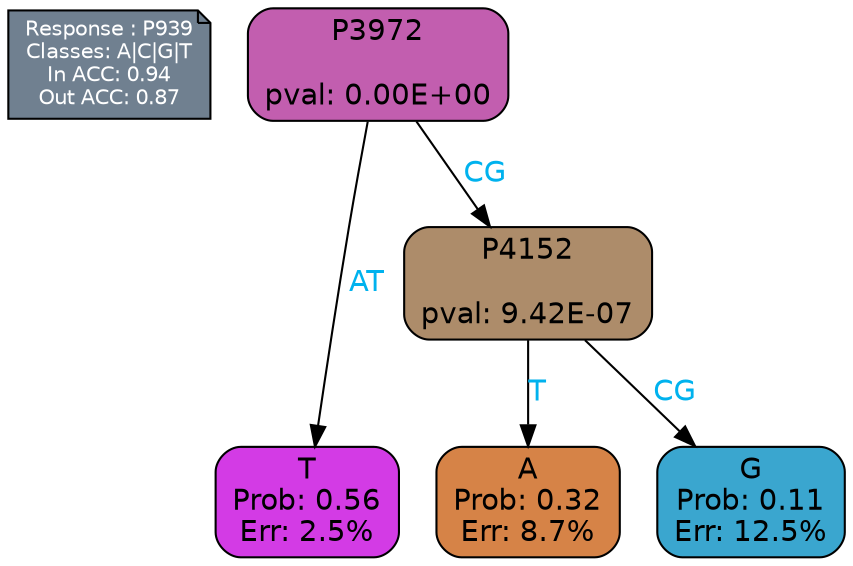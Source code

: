 digraph Tree {
node [shape=box, style="filled, rounded", color="black", fontname=helvetica] ;
graph [ranksep=equally, splines=polylines, bgcolor=transparent, dpi=600] ;
edge [fontname=helvetica] ;
LEGEND [label="Response : P939
Classes: A|C|G|T
In ACC: 0.94
Out ACC: 0.87
",shape=note,align=left,style=filled,fillcolor="slategray",fontcolor="white",fontsize=10];1 [label="P3972

pval: 0.00E+00", fillcolor="#c25eaf"] ;
2 [label="T
Prob: 0.56
Err: 2.5%", fillcolor="#d33be5"] ;
3 [label="P4152

pval: 9.42E-07", fillcolor="#ad8c6a"] ;
4 [label="A
Prob: 0.32
Err: 8.7%", fillcolor="#d68347"] ;
5 [label="G
Prob: 0.11
Err: 12.5%", fillcolor="#3aa6cf"] ;
1 -> 2 [label="AT",fontcolor=deepskyblue2] ;
1 -> 3 [label="CG",fontcolor=deepskyblue2] ;
3 -> 4 [label="T",fontcolor=deepskyblue2] ;
3 -> 5 [label="CG",fontcolor=deepskyblue2] ;
{rank = same; 2;4;5;}{rank = same; LEGEND;1;}}